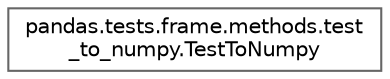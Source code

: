 digraph "Graphical Class Hierarchy"
{
 // LATEX_PDF_SIZE
  bgcolor="transparent";
  edge [fontname=Helvetica,fontsize=10,labelfontname=Helvetica,labelfontsize=10];
  node [fontname=Helvetica,fontsize=10,shape=box,height=0.2,width=0.4];
  rankdir="LR";
  Node0 [id="Node000000",label="pandas.tests.frame.methods.test\l_to_numpy.TestToNumpy",height=0.2,width=0.4,color="grey40", fillcolor="white", style="filled",URL="$d9/d9e/classpandas_1_1tests_1_1frame_1_1methods_1_1test__to__numpy_1_1TestToNumpy.html",tooltip=" "];
}
